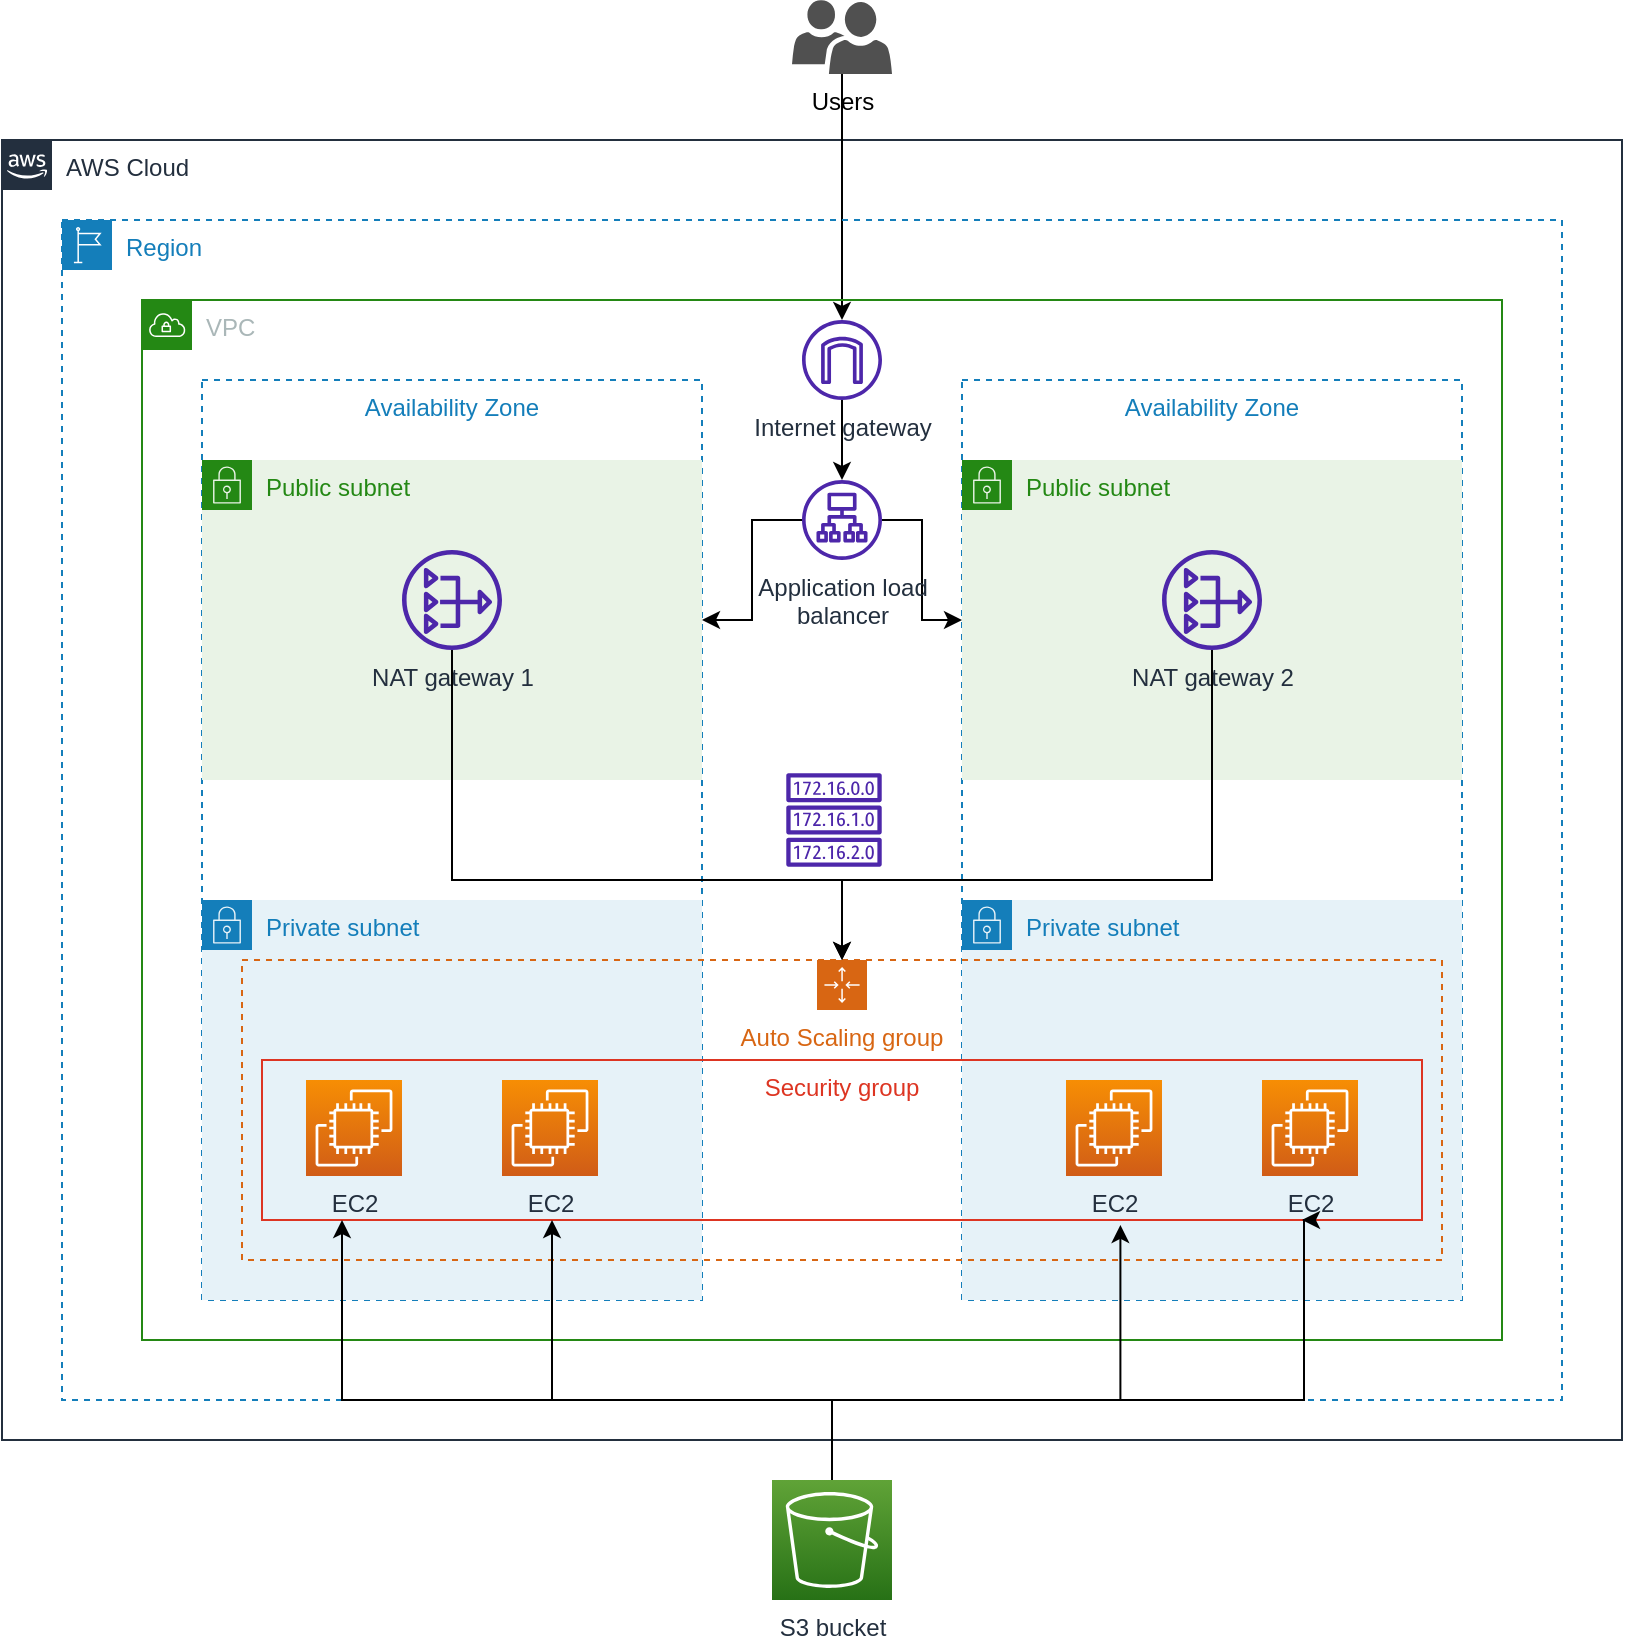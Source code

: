 <mxfile version="21.2.4" type="device">
  <diagram name="Page-1" id="Su40rhjzdnAemwk-TnsS">
    <mxGraphModel dx="954" dy="576" grid="1" gridSize="10" guides="1" tooltips="1" connect="1" arrows="1" fold="1" page="1" pageScale="1" pageWidth="850" pageHeight="1100" math="0" shadow="0">
      <root>
        <mxCell id="0" />
        <mxCell id="1" parent="0" />
        <mxCell id="PY7XCQGiXfBTFNidy4KD-1" value="AWS Cloud" style="points=[[0,0],[0.25,0],[0.5,0],[0.75,0],[1,0],[1,0.25],[1,0.5],[1,0.75],[1,1],[0.75,1],[0.5,1],[0.25,1],[0,1],[0,0.75],[0,0.5],[0,0.25]];outlineConnect=0;gradientColor=none;html=1;whiteSpace=wrap;fontSize=12;fontStyle=0;container=1;pointerEvents=0;collapsible=0;recursiveResize=0;shape=mxgraph.aws4.group;grIcon=mxgraph.aws4.group_aws_cloud_alt;strokeColor=#232F3E;fillColor=none;verticalAlign=top;align=left;spacingLeft=30;fontColor=#232F3E;dashed=0;" vertex="1" parent="1">
          <mxGeometry x="20" y="80" width="810" height="650" as="geometry" />
        </mxCell>
        <mxCell id="PY7XCQGiXfBTFNidy4KD-42" style="edgeStyle=orthogonalEdgeStyle;rounded=0;orthogonalLoop=1;jettySize=auto;html=1;exitX=0.5;exitY=1;exitDx=0;exitDy=0;exitPerimeter=0;" edge="1" parent="1" source="PY7XCQGiXfBTFNidy4KD-2" target="PY7XCQGiXfBTFNidy4KD-11">
          <mxGeometry relative="1" as="geometry" />
        </mxCell>
        <mxCell id="PY7XCQGiXfBTFNidy4KD-2" value="Users" style="sketch=0;pointerEvents=1;shadow=0;dashed=0;html=1;strokeColor=none;labelPosition=center;verticalLabelPosition=bottom;verticalAlign=top;align=center;fillColor=#505050;shape=mxgraph.mscae.intune.user_group" vertex="1" parent="1">
          <mxGeometry x="415" y="10" width="50" height="37" as="geometry" />
        </mxCell>
        <mxCell id="PY7XCQGiXfBTFNidy4KD-3" value="Region" style="points=[[0,0],[0.25,0],[0.5,0],[0.75,0],[1,0],[1,0.25],[1,0.5],[1,0.75],[1,1],[0.75,1],[0.5,1],[0.25,1],[0,1],[0,0.75],[0,0.5],[0,0.25]];outlineConnect=0;gradientColor=none;html=1;whiteSpace=wrap;fontSize=12;fontStyle=0;container=1;pointerEvents=0;collapsible=0;recursiveResize=0;shape=mxgraph.aws4.group;grIcon=mxgraph.aws4.group_region;strokeColor=#147EBA;fillColor=none;verticalAlign=top;align=left;spacingLeft=30;fontColor=#147EBA;dashed=1;" vertex="1" parent="1">
          <mxGeometry x="50" y="120" width="750" height="590" as="geometry" />
        </mxCell>
        <mxCell id="PY7XCQGiXfBTFNidy4KD-4" value="VPC" style="points=[[0,0],[0.25,0],[0.5,0],[0.75,0],[1,0],[1,0.25],[1,0.5],[1,0.75],[1,1],[0.75,1],[0.5,1],[0.25,1],[0,1],[0,0.75],[0,0.5],[0,0.25]];outlineConnect=0;gradientColor=none;html=1;whiteSpace=wrap;fontSize=12;fontStyle=0;container=1;pointerEvents=0;collapsible=0;recursiveResize=0;shape=mxgraph.aws4.group;grIcon=mxgraph.aws4.group_vpc;strokeColor=#248814;fillColor=none;verticalAlign=top;align=left;spacingLeft=30;fontColor=#AAB7B8;dashed=0;" vertex="1" parent="1">
          <mxGeometry x="90" y="160" width="680" height="520" as="geometry" />
        </mxCell>
        <mxCell id="PY7XCQGiXfBTFNidy4KD-5" value="Availability Zone" style="fillColor=none;strokeColor=#147EBA;dashed=1;verticalAlign=top;fontStyle=0;fontColor=#147EBA;whiteSpace=wrap;html=1;" vertex="1" parent="PY7XCQGiXfBTFNidy4KD-4">
          <mxGeometry x="30" y="40" width="250" height="460" as="geometry" />
        </mxCell>
        <mxCell id="PY7XCQGiXfBTFNidy4KD-6" value="Availability Zone" style="fillColor=none;strokeColor=#147EBA;dashed=1;verticalAlign=top;fontStyle=0;fontColor=#147EBA;whiteSpace=wrap;html=1;" vertex="1" parent="PY7XCQGiXfBTFNidy4KD-4">
          <mxGeometry x="410" y="40" width="250" height="460" as="geometry" />
        </mxCell>
        <mxCell id="PY7XCQGiXfBTFNidy4KD-28" style="edgeStyle=orthogonalEdgeStyle;rounded=0;orthogonalLoop=1;jettySize=auto;html=1;entryX=1;entryY=0.5;entryDx=0;entryDy=0;" edge="1" parent="PY7XCQGiXfBTFNidy4KD-4" source="PY7XCQGiXfBTFNidy4KD-7" target="PY7XCQGiXfBTFNidy4KD-9">
          <mxGeometry relative="1" as="geometry">
            <Array as="points">
              <mxPoint x="305" y="110" />
              <mxPoint x="305" y="160" />
            </Array>
          </mxGeometry>
        </mxCell>
        <mxCell id="PY7XCQGiXfBTFNidy4KD-31" style="edgeStyle=orthogonalEdgeStyle;rounded=0;orthogonalLoop=1;jettySize=auto;html=1;" edge="1" parent="PY7XCQGiXfBTFNidy4KD-4" source="PY7XCQGiXfBTFNidy4KD-7" target="PY7XCQGiXfBTFNidy4KD-6">
          <mxGeometry relative="1" as="geometry">
            <Array as="points">
              <mxPoint x="390" y="110" />
              <mxPoint x="390" y="160" />
            </Array>
          </mxGeometry>
        </mxCell>
        <mxCell id="PY7XCQGiXfBTFNidy4KD-7" value="Application load&lt;br&gt;balancer" style="sketch=0;outlineConnect=0;fontColor=#232F3E;gradientColor=none;fillColor=#4D27AA;strokeColor=none;dashed=0;verticalLabelPosition=bottom;verticalAlign=top;align=center;html=1;fontSize=12;fontStyle=0;aspect=fixed;pointerEvents=1;shape=mxgraph.aws4.application_load_balancer;" vertex="1" parent="PY7XCQGiXfBTFNidy4KD-4">
          <mxGeometry x="330" y="90" width="40" height="40" as="geometry" />
        </mxCell>
        <mxCell id="PY7XCQGiXfBTFNidy4KD-9" value="Public subnet" style="points=[[0,0],[0.25,0],[0.5,0],[0.75,0],[1,0],[1,0.25],[1,0.5],[1,0.75],[1,1],[0.75,1],[0.5,1],[0.25,1],[0,1],[0,0.75],[0,0.5],[0,0.25]];outlineConnect=0;gradientColor=none;html=1;whiteSpace=wrap;fontSize=12;fontStyle=0;container=1;pointerEvents=0;collapsible=0;recursiveResize=0;shape=mxgraph.aws4.group;grIcon=mxgraph.aws4.group_security_group;grStroke=0;strokeColor=#248814;fillColor=#E9F3E6;verticalAlign=top;align=left;spacingLeft=30;fontColor=#248814;dashed=0;" vertex="1" parent="PY7XCQGiXfBTFNidy4KD-4">
          <mxGeometry x="30" y="80" width="250" height="160" as="geometry" />
        </mxCell>
        <mxCell id="PY7XCQGiXfBTFNidy4KD-15" value="NAT gateway 1" style="sketch=0;outlineConnect=0;fontColor=#232F3E;gradientColor=none;fillColor=#4D27AA;strokeColor=none;dashed=0;verticalLabelPosition=bottom;verticalAlign=top;align=center;html=1;fontSize=12;fontStyle=0;aspect=fixed;pointerEvents=1;shape=mxgraph.aws4.nat_gateway;" vertex="1" parent="PY7XCQGiXfBTFNidy4KD-9">
          <mxGeometry x="100" y="45" width="50" height="50" as="geometry" />
        </mxCell>
        <mxCell id="PY7XCQGiXfBTFNidy4KD-10" value="Public subnet" style="points=[[0,0],[0.25,0],[0.5,0],[0.75,0],[1,0],[1,0.25],[1,0.5],[1,0.75],[1,1],[0.75,1],[0.5,1],[0.25,1],[0,1],[0,0.75],[0,0.5],[0,0.25]];outlineConnect=0;gradientColor=none;html=1;whiteSpace=wrap;fontSize=12;fontStyle=0;container=1;pointerEvents=0;collapsible=0;recursiveResize=0;shape=mxgraph.aws4.group;grIcon=mxgraph.aws4.group_security_group;grStroke=0;strokeColor=#248814;fillColor=#E9F3E6;verticalAlign=top;align=left;spacingLeft=30;fontColor=#248814;dashed=0;" vertex="1" parent="PY7XCQGiXfBTFNidy4KD-4">
          <mxGeometry x="410" y="80" width="250" height="160" as="geometry" />
        </mxCell>
        <mxCell id="PY7XCQGiXfBTFNidy4KD-16" value="NAT gateway 2" style="sketch=0;outlineConnect=0;fontColor=#232F3E;gradientColor=none;fillColor=#4D27AA;strokeColor=none;dashed=0;verticalLabelPosition=bottom;verticalAlign=top;align=center;html=1;fontSize=12;fontStyle=0;aspect=fixed;pointerEvents=1;shape=mxgraph.aws4.nat_gateway;" vertex="1" parent="PY7XCQGiXfBTFNidy4KD-10">
          <mxGeometry x="100" y="45" width="50" height="50" as="geometry" />
        </mxCell>
        <mxCell id="PY7XCQGiXfBTFNidy4KD-14" value="" style="edgeStyle=orthogonalEdgeStyle;rounded=0;orthogonalLoop=1;jettySize=auto;html=1;" edge="1" parent="PY7XCQGiXfBTFNidy4KD-4" source="PY7XCQGiXfBTFNidy4KD-11" target="PY7XCQGiXfBTFNidy4KD-7">
          <mxGeometry relative="1" as="geometry" />
        </mxCell>
        <mxCell id="PY7XCQGiXfBTFNidy4KD-11" value="Internet gateway" style="sketch=0;outlineConnect=0;fontColor=#232F3E;gradientColor=none;fillColor=#4D27AA;strokeColor=none;dashed=0;verticalLabelPosition=bottom;verticalAlign=top;align=center;html=1;fontSize=12;fontStyle=0;aspect=fixed;pointerEvents=1;shape=mxgraph.aws4.internet_gateway;" vertex="1" parent="PY7XCQGiXfBTFNidy4KD-4">
          <mxGeometry x="330" y="10" width="40" height="40" as="geometry" />
        </mxCell>
        <mxCell id="PY7XCQGiXfBTFNidy4KD-12" value="Private subnet" style="points=[[0,0],[0.25,0],[0.5,0],[0.75,0],[1,0],[1,0.25],[1,0.5],[1,0.75],[1,1],[0.75,1],[0.5,1],[0.25,1],[0,1],[0,0.75],[0,0.5],[0,0.25]];outlineConnect=0;gradientColor=none;html=1;whiteSpace=wrap;fontSize=12;fontStyle=0;container=1;pointerEvents=0;collapsible=0;recursiveResize=0;shape=mxgraph.aws4.group;grIcon=mxgraph.aws4.group_security_group;grStroke=0;strokeColor=#147EBA;fillColor=#E6F2F8;verticalAlign=top;align=left;spacingLeft=30;fontColor=#147EBA;dashed=0;" vertex="1" parent="PY7XCQGiXfBTFNidy4KD-4">
          <mxGeometry x="30" y="300" width="250" height="200" as="geometry" />
        </mxCell>
        <mxCell id="PY7XCQGiXfBTFNidy4KD-13" value="Private subnet" style="points=[[0,0],[0.25,0],[0.5,0],[0.75,0],[1,0],[1,0.25],[1,0.5],[1,0.75],[1,1],[0.75,1],[0.5,1],[0.25,1],[0,1],[0,0.75],[0,0.5],[0,0.25]];outlineConnect=0;gradientColor=none;html=1;whiteSpace=wrap;fontSize=12;fontStyle=0;container=1;pointerEvents=0;collapsible=0;recursiveResize=0;shape=mxgraph.aws4.group;grIcon=mxgraph.aws4.group_security_group;grStroke=0;strokeColor=#147EBA;fillColor=#E6F2F8;verticalAlign=top;align=left;spacingLeft=30;fontColor=#147EBA;dashed=0;" vertex="1" parent="PY7XCQGiXfBTFNidy4KD-4">
          <mxGeometry x="410" y="300" width="250" height="200" as="geometry" />
        </mxCell>
        <mxCell id="PY7XCQGiXfBTFNidy4KD-19" value="EC2" style="sketch=0;points=[[0,0,0],[0.25,0,0],[0.5,0,0],[0.75,0,0],[1,0,0],[0,1,0],[0.25,1,0],[0.5,1,0],[0.75,1,0],[1,1,0],[0,0.25,0],[0,0.5,0],[0,0.75,0],[1,0.25,0],[1,0.5,0],[1,0.75,0]];outlineConnect=0;fontColor=#232F3E;gradientColor=#F78E04;gradientDirection=north;fillColor=#D05C17;strokeColor=#ffffff;dashed=0;verticalLabelPosition=bottom;verticalAlign=top;align=center;html=1;fontSize=12;fontStyle=0;aspect=fixed;shape=mxgraph.aws4.resourceIcon;resIcon=mxgraph.aws4.ec2;" vertex="1" parent="PY7XCQGiXfBTFNidy4KD-4">
          <mxGeometry x="462" y="390" width="48" height="48" as="geometry" />
        </mxCell>
        <mxCell id="PY7XCQGiXfBTFNidy4KD-22" value="Auto Scaling group" style="points=[[0,0],[0.25,0],[0.5,0],[0.75,0],[1,0],[1,0.25],[1,0.5],[1,0.75],[1,1],[0.75,1],[0.5,1],[0.25,1],[0,1],[0,0.75],[0,0.5],[0,0.25]];outlineConnect=0;gradientColor=none;html=1;whiteSpace=wrap;fontSize=12;fontStyle=0;container=1;pointerEvents=0;collapsible=0;recursiveResize=0;shape=mxgraph.aws4.groupCenter;grIcon=mxgraph.aws4.group_auto_scaling_group;grStroke=1;strokeColor=#D86613;fillColor=none;verticalAlign=top;align=center;fontColor=#D86613;dashed=1;spacingTop=25;" vertex="1" parent="PY7XCQGiXfBTFNidy4KD-4">
          <mxGeometry x="50" y="330" width="600" height="150" as="geometry" />
        </mxCell>
        <mxCell id="PY7XCQGiXfBTFNidy4KD-17" value="EC2" style="sketch=0;points=[[0,0,0],[0.25,0,0],[0.5,0,0],[0.75,0,0],[1,0,0],[0,1,0],[0.25,1,0],[0.5,1,0],[0.75,1,0],[1,1,0],[0,0.25,0],[0,0.5,0],[0,0.75,0],[1,0.25,0],[1,0.5,0],[1,0.75,0]];outlineConnect=0;fontColor=#232F3E;gradientColor=#F78E04;gradientDirection=north;fillColor=#D05C17;strokeColor=#ffffff;dashed=0;verticalLabelPosition=bottom;verticalAlign=top;align=center;html=1;fontSize=12;fontStyle=0;aspect=fixed;shape=mxgraph.aws4.resourceIcon;resIcon=mxgraph.aws4.ec2;" vertex="1" parent="PY7XCQGiXfBTFNidy4KD-4">
          <mxGeometry x="82" y="390" width="48" height="48" as="geometry" />
        </mxCell>
        <mxCell id="PY7XCQGiXfBTFNidy4KD-18" value="EC2" style="sketch=0;points=[[0,0,0],[0.25,0,0],[0.5,0,0],[0.75,0,0],[1,0,0],[0,1,0],[0.25,1,0],[0.5,1,0],[0.75,1,0],[1,1,0],[0,0.25,0],[0,0.5,0],[0,0.75,0],[1,0.25,0],[1,0.5,0],[1,0.75,0]];outlineConnect=0;fontColor=#232F3E;gradientColor=#F78E04;gradientDirection=north;fillColor=#D05C17;strokeColor=#ffffff;dashed=0;verticalLabelPosition=bottom;verticalAlign=top;align=center;html=1;fontSize=12;fontStyle=0;aspect=fixed;shape=mxgraph.aws4.resourceIcon;resIcon=mxgraph.aws4.ec2;" vertex="1" parent="PY7XCQGiXfBTFNidy4KD-4">
          <mxGeometry x="180" y="390" width="48" height="48" as="geometry" />
        </mxCell>
        <mxCell id="PY7XCQGiXfBTFNidy4KD-20" value="EC2" style="sketch=0;points=[[0,0,0],[0.25,0,0],[0.5,0,0],[0.75,0,0],[1,0,0],[0,1,0],[0.25,1,0],[0.5,1,0],[0.75,1,0],[1,1,0],[0,0.25,0],[0,0.5,0],[0,0.75,0],[1,0.25,0],[1,0.5,0],[1,0.75,0]];outlineConnect=0;fontColor=#232F3E;gradientColor=#F78E04;gradientDirection=north;fillColor=#D05C17;strokeColor=#ffffff;dashed=0;verticalLabelPosition=bottom;verticalAlign=top;align=center;html=1;fontSize=12;fontStyle=0;aspect=fixed;shape=mxgraph.aws4.resourceIcon;resIcon=mxgraph.aws4.ec2;" vertex="1" parent="PY7XCQGiXfBTFNidy4KD-4">
          <mxGeometry x="560" y="390" width="48" height="48" as="geometry" />
        </mxCell>
        <mxCell id="PY7XCQGiXfBTFNidy4KD-27" style="edgeStyle=orthogonalEdgeStyle;rounded=0;orthogonalLoop=1;jettySize=auto;html=1;" edge="1" parent="PY7XCQGiXfBTFNidy4KD-4" source="PY7XCQGiXfBTFNidy4KD-15" target="PY7XCQGiXfBTFNidy4KD-22">
          <mxGeometry relative="1" as="geometry">
            <Array as="points">
              <mxPoint x="155" y="290" />
              <mxPoint x="350" y="290" />
            </Array>
          </mxGeometry>
        </mxCell>
        <mxCell id="PY7XCQGiXfBTFNidy4KD-43" value="" style="sketch=0;outlineConnect=0;fontColor=#232F3E;gradientColor=none;fillColor=#4D27AA;strokeColor=none;dashed=0;verticalLabelPosition=bottom;verticalAlign=top;align=center;html=1;fontSize=12;fontStyle=0;aspect=fixed;pointerEvents=1;shape=mxgraph.aws4.route_table;" vertex="1" parent="PY7XCQGiXfBTFNidy4KD-4">
          <mxGeometry x="322" y="236.61" width="48" height="46.77" as="geometry" />
        </mxCell>
        <mxCell id="PY7XCQGiXfBTFNidy4KD-34" style="edgeStyle=orthogonalEdgeStyle;rounded=0;orthogonalLoop=1;jettySize=auto;html=1;" edge="1" parent="PY7XCQGiXfBTFNidy4KD-4" source="PY7XCQGiXfBTFNidy4KD-16" target="PY7XCQGiXfBTFNidy4KD-22">
          <mxGeometry relative="1" as="geometry">
            <mxPoint x="534.5" y="182.5" as="sourcePoint" />
            <mxPoint x="534.5" y="337.5" as="targetPoint" />
            <Array as="points">
              <mxPoint x="535" y="290" />
              <mxPoint x="350" y="290" />
            </Array>
          </mxGeometry>
        </mxCell>
        <mxCell id="PY7XCQGiXfBTFNidy4KD-23" value="Security group" style="fillColor=none;strokeColor=#DD3522;verticalAlign=top;fontStyle=0;fontColor=#DD3522;whiteSpace=wrap;html=1;" vertex="1" parent="1">
          <mxGeometry x="150" y="540" width="580" height="80" as="geometry" />
        </mxCell>
        <mxCell id="PY7XCQGiXfBTFNidy4KD-36" style="edgeStyle=orthogonalEdgeStyle;rounded=0;orthogonalLoop=1;jettySize=auto;html=1;" edge="1" parent="1" source="PY7XCQGiXfBTFNidy4KD-35">
          <mxGeometry relative="1" as="geometry">
            <mxPoint x="670" y="620" as="targetPoint" />
            <Array as="points">
              <mxPoint x="435" y="710" />
              <mxPoint x="671" y="710" />
            </Array>
          </mxGeometry>
        </mxCell>
        <mxCell id="PY7XCQGiXfBTFNidy4KD-38" style="edgeStyle=orthogonalEdgeStyle;rounded=0;orthogonalLoop=1;jettySize=auto;html=1;entryX=0.74;entryY=1.031;entryDx=0;entryDy=0;entryPerimeter=0;" edge="1" parent="1" source="PY7XCQGiXfBTFNidy4KD-35" target="PY7XCQGiXfBTFNidy4KD-23">
          <mxGeometry relative="1" as="geometry">
            <mxPoint x="580" y="630" as="targetPoint" />
            <Array as="points">
              <mxPoint x="435" y="710" />
              <mxPoint x="579" y="710" />
            </Array>
          </mxGeometry>
        </mxCell>
        <mxCell id="PY7XCQGiXfBTFNidy4KD-39" style="edgeStyle=orthogonalEdgeStyle;rounded=0;orthogonalLoop=1;jettySize=auto;html=1;" edge="1" parent="1" source="PY7XCQGiXfBTFNidy4KD-35">
          <mxGeometry relative="1" as="geometry">
            <mxPoint x="190" y="620" as="targetPoint" />
            <Array as="points">
              <mxPoint x="435" y="710" />
              <mxPoint x="190" y="710" />
            </Array>
          </mxGeometry>
        </mxCell>
        <mxCell id="PY7XCQGiXfBTFNidy4KD-40" style="edgeStyle=orthogonalEdgeStyle;rounded=0;orthogonalLoop=1;jettySize=auto;html=1;exitX=0.5;exitY=0;exitDx=0;exitDy=0;exitPerimeter=0;entryX=0.25;entryY=1;entryDx=0;entryDy=0;" edge="1" parent="1" source="PY7XCQGiXfBTFNidy4KD-35" target="PY7XCQGiXfBTFNidy4KD-23">
          <mxGeometry relative="1" as="geometry">
            <Array as="points">
              <mxPoint x="435" y="710" />
              <mxPoint x="295" y="710" />
            </Array>
          </mxGeometry>
        </mxCell>
        <mxCell id="PY7XCQGiXfBTFNidy4KD-35" value="S3 bucket" style="sketch=0;points=[[0,0,0],[0.25,0,0],[0.5,0,0],[0.75,0,0],[1,0,0],[0,1,0],[0.25,1,0],[0.5,1,0],[0.75,1,0],[1,1,0],[0,0.25,0],[0,0.5,0],[0,0.75,0],[1,0.25,0],[1,0.5,0],[1,0.75,0]];outlineConnect=0;fontColor=#232F3E;gradientColor=#60A337;gradientDirection=north;fillColor=#277116;strokeColor=#ffffff;dashed=0;verticalLabelPosition=bottom;verticalAlign=top;align=center;html=1;fontSize=12;fontStyle=0;aspect=fixed;shape=mxgraph.aws4.resourceIcon;resIcon=mxgraph.aws4.s3;" vertex="1" parent="1">
          <mxGeometry x="405" y="750" width="60" height="60" as="geometry" />
        </mxCell>
      </root>
    </mxGraphModel>
  </diagram>
</mxfile>
